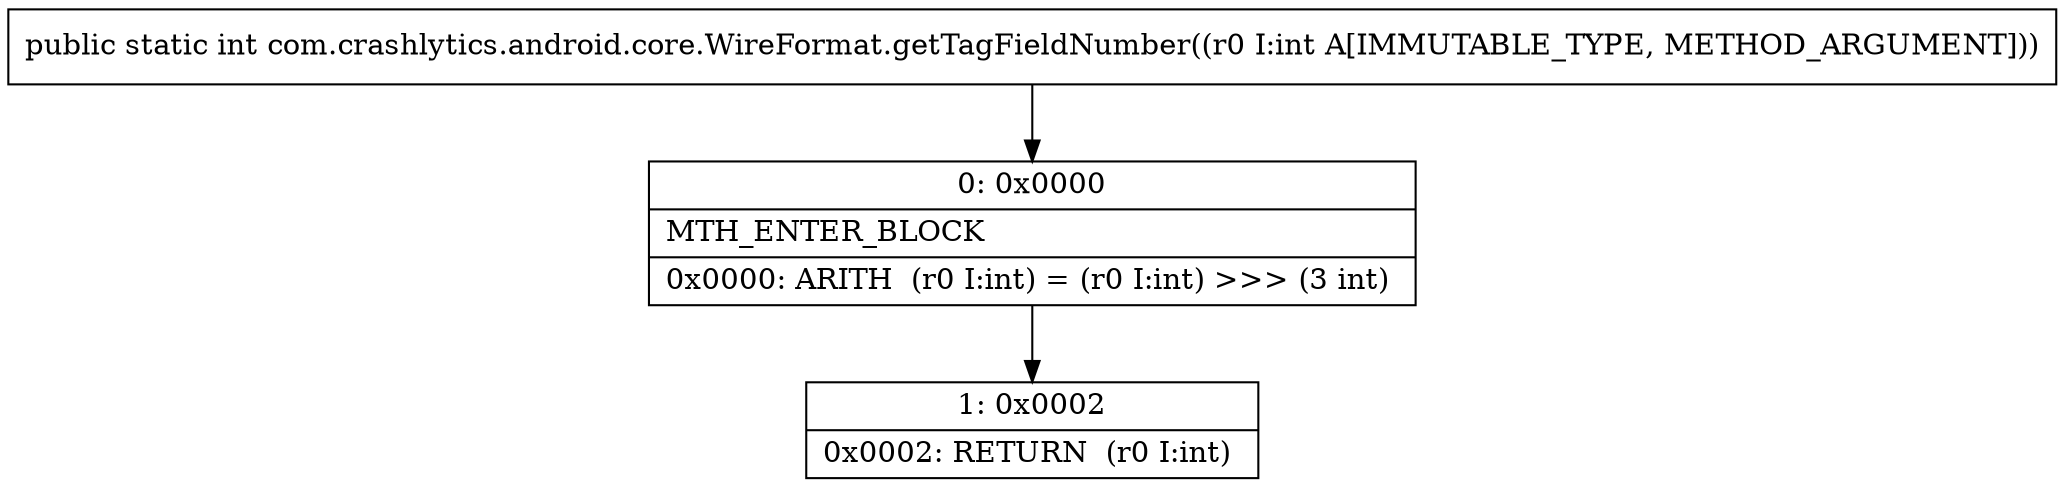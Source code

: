 digraph "CFG forcom.crashlytics.android.core.WireFormat.getTagFieldNumber(I)I" {
Node_0 [shape=record,label="{0\:\ 0x0000|MTH_ENTER_BLOCK\l|0x0000: ARITH  (r0 I:int) = (r0 I:int) \>\>\> (3 int) \l}"];
Node_1 [shape=record,label="{1\:\ 0x0002|0x0002: RETURN  (r0 I:int) \l}"];
MethodNode[shape=record,label="{public static int com.crashlytics.android.core.WireFormat.getTagFieldNumber((r0 I:int A[IMMUTABLE_TYPE, METHOD_ARGUMENT])) }"];
MethodNode -> Node_0;
Node_0 -> Node_1;
}

